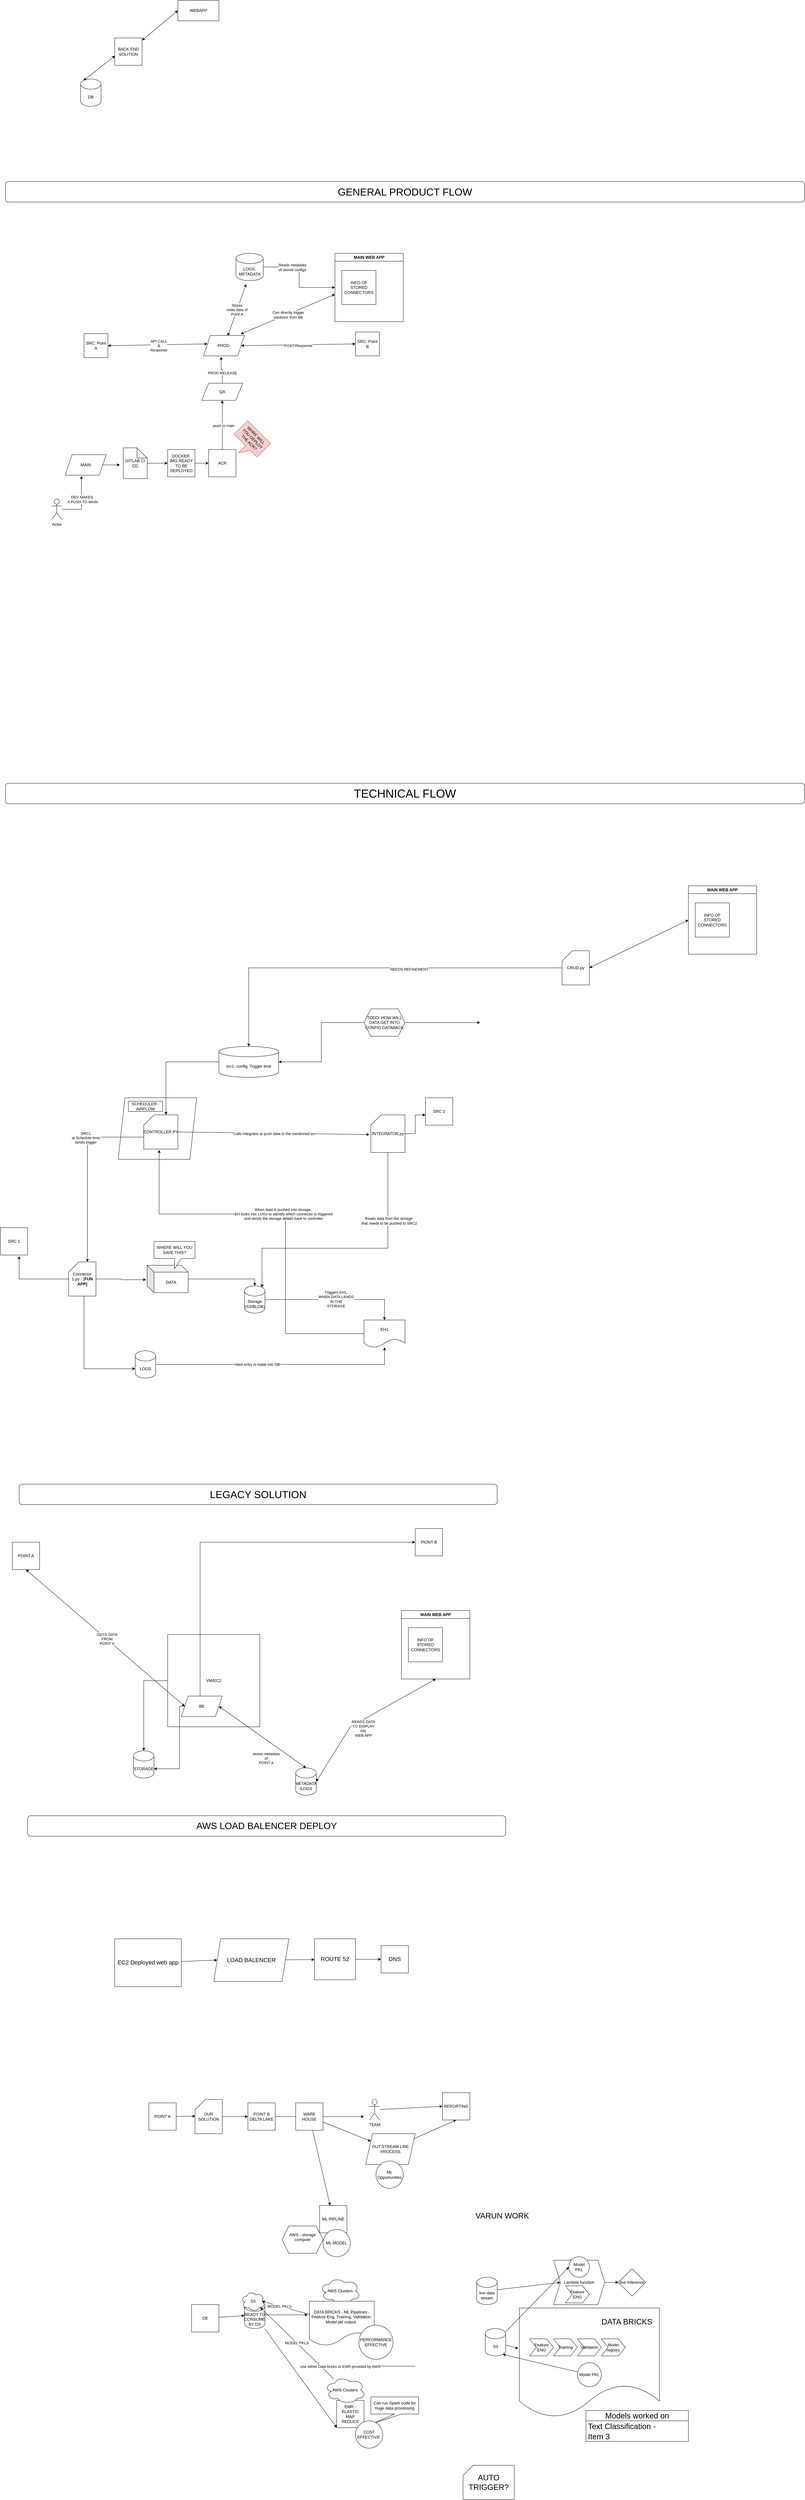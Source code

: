 <mxfile>
    <diagram name="Page-1" id="ds6C2hjMFnIlM0ZdbrZx">
        <mxGraphModel dx="1208" dy="2923" grid="1" gridSize="10" guides="1" tooltips="1" connect="1" arrows="1" fold="1" page="1" pageScale="1" pageWidth="850" pageHeight="1100" math="0" shadow="0">
            <root>
                <mxCell id="0"/>
                <mxCell id="1" parent="0"/>
                <mxCell id="B06TCgZq-vjUv8sHBCBG-45" value="" style="shape=parallelogram;perimeter=parallelogramPerimeter;whiteSpace=wrap;html=1;fixedSize=1;" parent="1" vertex="1">
                    <mxGeometry x="490" y="1310" width="230" height="180" as="geometry"/>
                </mxCell>
                <mxCell id="Xomc3J4IQZuxsNXruenR-1" value="SRC: Point A" style="whiteSpace=wrap;html=1;aspect=fixed;" parent="1" vertex="1">
                    <mxGeometry x="390" y="-925" width="70" height="70" as="geometry"/>
                </mxCell>
                <mxCell id="Xomc3J4IQZuxsNXruenR-4" value="PROD&amp;nbsp;" style="shape=parallelogram;perimeter=parallelogramPerimeter;whiteSpace=wrap;html=1;fixedSize=1;" parent="1" vertex="1">
                    <mxGeometry x="740" y="-920" width="120" height="60" as="geometry"/>
                </mxCell>
                <mxCell id="Xomc3J4IQZuxsNXruenR-9" value="" style="endArrow=classic;startArrow=classic;html=1;rounded=0;exitX=0.094;exitY=0.415;exitDx=0;exitDy=0;exitPerimeter=0;entryX=1;entryY=0.5;entryDx=0;entryDy=0;" parent="1" source="Xomc3J4IQZuxsNXruenR-4" target="Xomc3J4IQZuxsNXruenR-1" edge="1">
                    <mxGeometry width="50" height="50" relative="1" as="geometry">
                        <mxPoint x="825" y="-870" as="sourcePoint"/>
                        <mxPoint x="645" y="-1000" as="targetPoint"/>
                    </mxGeometry>
                </mxCell>
                <mxCell id="Xomc3J4IQZuxsNXruenR-10" value="API CALL&lt;br&gt;&amp;amp;&lt;br&gt;Response" style="edgeLabel;html=1;align=center;verticalAlign=middle;resizable=0;points=[];" parent="Xomc3J4IQZuxsNXruenR-9" vertex="1" connectable="0">
                    <mxGeometry x="-0.017" y="2" relative="1" as="geometry">
                        <mxPoint as="offset"/>
                    </mxGeometry>
                </mxCell>
                <mxCell id="Xomc3J4IQZuxsNXruenR-12" value="SRC: Point B" style="whiteSpace=wrap;html=1;aspect=fixed;" parent="1" vertex="1">
                    <mxGeometry x="1185" y="-930" width="70" height="70" as="geometry"/>
                </mxCell>
                <mxCell id="Xomc3J4IQZuxsNXruenR-13" value="" style="endArrow=classic;startArrow=classic;html=1;rounded=0;exitX=1;exitY=0.5;exitDx=0;exitDy=0;entryX=0;entryY=0.5;entryDx=0;entryDy=0;" parent="1" source="Xomc3J4IQZuxsNXruenR-4" target="Xomc3J4IQZuxsNXruenR-12" edge="1">
                    <mxGeometry width="50" height="50" relative="1" as="geometry">
                        <mxPoint x="865" y="-850" as="sourcePoint"/>
                        <mxPoint x="915" y="-900" as="targetPoint"/>
                    </mxGeometry>
                </mxCell>
                <mxCell id="Xomc3J4IQZuxsNXruenR-14" value="POST/Response" style="edgeLabel;html=1;align=center;verticalAlign=middle;resizable=0;points=[];" parent="Xomc3J4IQZuxsNXruenR-13" vertex="1" connectable="0">
                    <mxGeometry x="-0.002" y="-2" relative="1" as="geometry">
                        <mxPoint as="offset"/>
                    </mxGeometry>
                </mxCell>
                <mxCell id="Xomc3J4IQZuxsNXruenR-21" style="edgeStyle=orthogonalEdgeStyle;rounded=0;orthogonalLoop=1;jettySize=auto;html=1;entryX=0;entryY=0.5;entryDx=0;entryDy=0;" parent="1" source="Xomc3J4IQZuxsNXruenR-15" target="Xomc3J4IQZuxsNXruenR-18" edge="1">
                    <mxGeometry relative="1" as="geometry"/>
                </mxCell>
                <mxCell id="Xomc3J4IQZuxsNXruenR-22" value="Reads metadata&lt;br&gt;of stored configs" style="edgeLabel;html=1;align=center;verticalAlign=middle;resizable=0;points=[];" parent="Xomc3J4IQZuxsNXruenR-21" vertex="1" connectable="0">
                    <mxGeometry x="-0.373" y="-1" relative="1" as="geometry">
                        <mxPoint as="offset"/>
                    </mxGeometry>
                </mxCell>
                <mxCell id="Xomc3J4IQZuxsNXruenR-15" value="LOGS, METADATA" style="shape=cylinder3;whiteSpace=wrap;html=1;boundedLbl=1;backgroundOutline=1;size=15;" parent="1" vertex="1">
                    <mxGeometry x="835" y="-1160" width="80" height="80" as="geometry"/>
                </mxCell>
                <mxCell id="Xomc3J4IQZuxsNXruenR-16" value="" style="endArrow=classic;startArrow=classic;html=1;rounded=0;entryX=0.591;entryY=0.022;entryDx=0;entryDy=0;entryPerimeter=0;" parent="1" target="Xomc3J4IQZuxsNXruenR-4" edge="1">
                    <mxGeometry width="50" height="50" relative="1" as="geometry">
                        <mxPoint x="865" y="-1070" as="sourcePoint"/>
                        <mxPoint x="815" y="-930" as="targetPoint"/>
                    </mxGeometry>
                </mxCell>
                <mxCell id="Xomc3J4IQZuxsNXruenR-17" value="Stores &lt;br&gt;meta data of &lt;br&gt;Point A" style="edgeLabel;html=1;align=center;verticalAlign=middle;resizable=0;points=[];" parent="Xomc3J4IQZuxsNXruenR-16" vertex="1" connectable="0">
                    <mxGeometry x="-0.011" y="-1" relative="1" as="geometry">
                        <mxPoint as="offset"/>
                    </mxGeometry>
                </mxCell>
                <mxCell id="Xomc3J4IQZuxsNXruenR-18" value="MAIN WEB APP" style="swimlane;whiteSpace=wrap;html=1;" parent="1" vertex="1">
                    <mxGeometry x="1125" y="-1160" width="200" height="200" as="geometry"/>
                </mxCell>
                <mxCell id="Xomc3J4IQZuxsNXruenR-19" value="INFO OF STORED CONNECTORS" style="whiteSpace=wrap;html=1;aspect=fixed;" parent="Xomc3J4IQZuxsNXruenR-18" vertex="1">
                    <mxGeometry x="20" y="50" width="100" height="100" as="geometry"/>
                </mxCell>
                <mxCell id="Xomc3J4IQZuxsNXruenR-23" value="" style="endArrow=classic;startArrow=classic;html=1;rounded=0;exitX=0.908;exitY=-0.067;exitDx=0;exitDy=0;exitPerimeter=0;" parent="1" source="Xomc3J4IQZuxsNXruenR-4" edge="1">
                    <mxGeometry width="50" height="50" relative="1" as="geometry">
                        <mxPoint x="1025" y="-900" as="sourcePoint"/>
                        <mxPoint x="1125" y="-1040" as="targetPoint"/>
                    </mxGeometry>
                </mxCell>
                <mxCell id="Xomc3J4IQZuxsNXruenR-24" value="Can directly trigger &lt;br&gt;solutions from BE" style="edgeLabel;html=1;align=center;verticalAlign=middle;resizable=0;points=[];" parent="Xomc3J4IQZuxsNXruenR-23" vertex="1" connectable="0">
                    <mxGeometry x="0.004" y="-1" relative="1" as="geometry">
                        <mxPoint y="1" as="offset"/>
                    </mxGeometry>
                </mxCell>
                <mxCell id="Xomc3J4IQZuxsNXruenR-25" value="" style="endArrow=classic;html=1;rounded=0;exitX=0.5;exitY=0;exitDx=0;exitDy=0;entryX=0.5;entryY=1;entryDx=0;entryDy=0;" parent="1" source="Xomc3J4IQZuxsNXruenR-43" target="Xomc3J4IQZuxsNXruenR-28" edge="1">
                    <mxGeometry width="50" height="50" relative="1" as="geometry">
                        <mxPoint x="400" y="-641.15" as="sourcePoint"/>
                        <mxPoint x="402.2" y="-600.0" as="targetPoint"/>
                    </mxGeometry>
                </mxCell>
                <mxCell id="Xomc3J4IQZuxsNXruenR-26" value="push to main" style="edgeLabel;html=1;align=center;verticalAlign=middle;resizable=0;points=[];" parent="Xomc3J4IQZuxsNXruenR-25" vertex="1" connectable="0">
                    <mxGeometry x="-0.025" y="-4" relative="1" as="geometry">
                        <mxPoint as="offset"/>
                    </mxGeometry>
                </mxCell>
                <mxCell id="Xomc3J4IQZuxsNXruenR-35" style="edgeStyle=orthogonalEdgeStyle;rounded=0;orthogonalLoop=1;jettySize=auto;html=1;" parent="1" source="Xomc3J4IQZuxsNXruenR-27" edge="1">
                    <mxGeometry relative="1" as="geometry">
                        <mxPoint x="495" y="-541.15" as="targetPoint"/>
                    </mxGeometry>
                </mxCell>
                <mxCell id="Xomc3J4IQZuxsNXruenR-27" value="MAIN" style="shape=parallelogram;perimeter=parallelogramPerimeter;whiteSpace=wrap;html=1;fixedSize=1;" parent="1" vertex="1">
                    <mxGeometry x="335" y="-571.15" width="120" height="60" as="geometry"/>
                </mxCell>
                <mxCell id="Xomc3J4IQZuxsNXruenR-29" style="edgeStyle=orthogonalEdgeStyle;rounded=0;orthogonalLoop=1;jettySize=auto;html=1;entryX=0.431;entryY=1.049;entryDx=0;entryDy=0;entryPerimeter=0;" parent="1" source="Xomc3J4IQZuxsNXruenR-28" target="Xomc3J4IQZuxsNXruenR-4" edge="1">
                    <mxGeometry relative="1" as="geometry"/>
                </mxCell>
                <mxCell id="Xomc3J4IQZuxsNXruenR-30" value="PROD RELEASE" style="edgeLabel;html=1;align=center;verticalAlign=middle;resizable=0;points=[];" parent="Xomc3J4IQZuxsNXruenR-29" vertex="1" connectable="0">
                    <mxGeometry x="-0.25" relative="1" as="geometry">
                        <mxPoint as="offset"/>
                    </mxGeometry>
                </mxCell>
                <mxCell id="Xomc3J4IQZuxsNXruenR-28" value="QA" style="shape=parallelogram;perimeter=parallelogramPerimeter;whiteSpace=wrap;html=1;fixedSize=1;" parent="1" vertex="1">
                    <mxGeometry x="735" y="-780" width="120" height="50" as="geometry"/>
                </mxCell>
                <mxCell id="Xomc3J4IQZuxsNXruenR-32" style="edgeStyle=orthogonalEdgeStyle;rounded=0;orthogonalLoop=1;jettySize=auto;html=1;entryX=0.395;entryY=1.043;entryDx=0;entryDy=0;entryPerimeter=0;" parent="1" source="Xomc3J4IQZuxsNXruenR-31" target="Xomc3J4IQZuxsNXruenR-27" edge="1">
                    <mxGeometry relative="1" as="geometry"/>
                </mxCell>
                <mxCell id="Xomc3J4IQZuxsNXruenR-33" value="DEV MAKES&lt;br&gt;&amp;nbsp;A PUSH TO MAIN" style="edgeLabel;html=1;align=center;verticalAlign=middle;resizable=0;points=[];" parent="Xomc3J4IQZuxsNXruenR-32" vertex="1" connectable="0">
                    <mxGeometry x="0.116" y="-1" relative="1" as="geometry">
                        <mxPoint as="offset"/>
                    </mxGeometry>
                </mxCell>
                <mxCell id="Xomc3J4IQZuxsNXruenR-31" value="Actor" style="shape=umlActor;verticalLabelPosition=bottom;verticalAlign=top;html=1;outlineConnect=0;" parent="1" vertex="1">
                    <mxGeometry x="295" y="-441.15" width="30" height="60" as="geometry"/>
                </mxCell>
                <mxCell id="Xomc3J4IQZuxsNXruenR-40" style="edgeStyle=orthogonalEdgeStyle;rounded=0;orthogonalLoop=1;jettySize=auto;html=1;entryX=0;entryY=0.5;entryDx=0;entryDy=0;" parent="1" source="Xomc3J4IQZuxsNXruenR-36" target="Xomc3J4IQZuxsNXruenR-41" edge="1">
                    <mxGeometry relative="1" as="geometry">
                        <mxPoint x="645" y="-546.15" as="targetPoint"/>
                    </mxGeometry>
                </mxCell>
                <mxCell id="Xomc3J4IQZuxsNXruenR-36" value="GITLAB CI CD" style="shape=note;whiteSpace=wrap;html=1;backgroundOutline=1;darkOpacity=0.05;" parent="1" vertex="1">
                    <mxGeometry x="505" y="-591.15" width="70" height="90" as="geometry"/>
                </mxCell>
                <mxCell id="Xomc3J4IQZuxsNXruenR-38" style="edgeStyle=orthogonalEdgeStyle;rounded=0;orthogonalLoop=1;jettySize=auto;html=1;exitX=0.5;exitY=1;exitDx=0;exitDy=0;exitPerimeter=0;" parent="1" source="Xomc3J4IQZuxsNXruenR-36" target="Xomc3J4IQZuxsNXruenR-36" edge="1">
                    <mxGeometry relative="1" as="geometry"/>
                </mxCell>
                <mxCell id="Xomc3J4IQZuxsNXruenR-42" style="edgeStyle=orthogonalEdgeStyle;rounded=0;orthogonalLoop=1;jettySize=auto;html=1;" parent="1" source="Xomc3J4IQZuxsNXruenR-41" target="Xomc3J4IQZuxsNXruenR-43" edge="1">
                    <mxGeometry relative="1" as="geometry">
                        <mxPoint x="785" y="-546.15" as="targetPoint"/>
                    </mxGeometry>
                </mxCell>
                <mxCell id="Xomc3J4IQZuxsNXruenR-41" value="DOCKER&amp;nbsp; IMG READY TO BE DEPLOYED" style="whiteSpace=wrap;html=1;aspect=fixed;" parent="1" vertex="1">
                    <mxGeometry x="635" y="-586.15" width="80" height="80" as="geometry"/>
                </mxCell>
                <mxCell id="Xomc3J4IQZuxsNXruenR-43" value="ACR" style="whiteSpace=wrap;html=1;aspect=fixed;" parent="1" vertex="1">
                    <mxGeometry x="755" y="-586.15" width="80" height="80" as="geometry"/>
                </mxCell>
                <mxCell id="Xomc3J4IQZuxsNXruenR-46" style="edgeStyle=orthogonalEdgeStyle;rounded=0;orthogonalLoop=1;jettySize=auto;html=1;entryX=0.688;entryY=1.045;entryDx=0;entryDy=0;entryPerimeter=0;" parent="1" source="Xomc3J4IQZuxsNXruenR-44" target="Xomc3J4IQZuxsNXruenR-45" edge="1">
                    <mxGeometry relative="1" as="geometry"/>
                </mxCell>
                <mxCell id="Xomc3J4IQZuxsNXruenR-47" style="edgeStyle=orthogonalEdgeStyle;rounded=0;orthogonalLoop=1;jettySize=auto;html=1;entryX=-0.027;entryY=0.527;entryDx=0;entryDy=0;entryPerimeter=0;" parent="1" source="Xomc3J4IQZuxsNXruenR-44" target="Xomc3J4IQZuxsNXruenR-48" edge="1">
                    <mxGeometry relative="1" as="geometry">
                        <mxPoint x="565" y="1840" as="targetPoint"/>
                    </mxGeometry>
                </mxCell>
                <mxCell id="B06TCgZq-vjUv8sHBCBG-53" style="edgeStyle=orthogonalEdgeStyle;rounded=0;orthogonalLoop=1;jettySize=auto;html=1;entryX=0;entryY=0;entryDx=0;entryDy=52.5;entryPerimeter=0;" parent="1" source="Xomc3J4IQZuxsNXruenR-44" target="B06TCgZq-vjUv8sHBCBG-52" edge="1">
                    <mxGeometry relative="1" as="geometry">
                        <Array as="points">
                            <mxPoint x="390" y="2103"/>
                        </Array>
                    </mxGeometry>
                </mxCell>
                <mxCell id="Xomc3J4IQZuxsNXruenR-44" value="Connector 1.py - [&lt;b&gt;FUN APP]&lt;/b&gt;" style="shape=card;whiteSpace=wrap;html=1;" parent="1" vertex="1">
                    <mxGeometry x="345" y="1790" width="80" height="100" as="geometry"/>
                </mxCell>
                <mxCell id="Xomc3J4IQZuxsNXruenR-45" value="SRC 1" style="whiteSpace=wrap;html=1;aspect=fixed;" parent="1" vertex="1">
                    <mxGeometry x="145" y="1690" width="80" height="80" as="geometry"/>
                </mxCell>
                <mxCell id="B06TCgZq-vjUv8sHBCBG-30" style="edgeStyle=orthogonalEdgeStyle;rounded=0;orthogonalLoop=1;jettySize=auto;html=1;entryX=0.5;entryY=0;entryDx=0;entryDy=0;entryPerimeter=0;" parent="1" source="Xomc3J4IQZuxsNXruenR-48" target="B06TCgZq-vjUv8sHBCBG-28" edge="1">
                    <mxGeometry relative="1" as="geometry"/>
                </mxCell>
                <mxCell id="Xomc3J4IQZuxsNXruenR-48" value="DATA" style="shape=cube;whiteSpace=wrap;html=1;boundedLbl=1;backgroundOutline=1;darkOpacity=0.05;darkOpacity2=0.1;" parent="1" vertex="1">
                    <mxGeometry x="575" y="1800" width="120" height="80" as="geometry"/>
                </mxCell>
                <mxCell id="Xomc3J4IQZuxsNXruenR-49" value="WHERE WILL YOU SAVE THIS?" style="shape=callout;whiteSpace=wrap;html=1;perimeter=calloutPerimeter;" parent="1" vertex="1">
                    <mxGeometry x="595" y="1730" width="120" height="80" as="geometry"/>
                </mxCell>
                <mxCell id="Xomc3J4IQZuxsNXruenR-51" value="SRC 2" style="whiteSpace=wrap;html=1;aspect=fixed;" parent="1" vertex="1">
                    <mxGeometry x="1390" y="1310" width="80" height="80" as="geometry"/>
                </mxCell>
                <mxCell id="Xomc3J4IQZuxsNXruenR-53" style="edgeStyle=orthogonalEdgeStyle;rounded=0;orthogonalLoop=1;jettySize=auto;html=1;" parent="1" source="Xomc3J4IQZuxsNXruenR-52" edge="1">
                    <mxGeometry relative="1" as="geometry">
                        <mxPoint x="1390" y="1360" as="targetPoint"/>
                    </mxGeometry>
                </mxCell>
                <mxCell id="B06TCgZq-vjUv8sHBCBG-58" style="edgeStyle=orthogonalEdgeStyle;rounded=0;orthogonalLoop=1;jettySize=auto;html=1;entryX=0.855;entryY=0;entryDx=0;entryDy=4.35;entryPerimeter=0;" parent="1" source="Xomc3J4IQZuxsNXruenR-52" target="B06TCgZq-vjUv8sHBCBG-28" edge="1">
                    <mxGeometry relative="1" as="geometry">
                        <Array as="points">
                            <mxPoint x="1280" y="1750"/>
                            <mxPoint x="911" y="1750"/>
                        </Array>
                    </mxGeometry>
                </mxCell>
                <mxCell id="B06TCgZq-vjUv8sHBCBG-59" value="Reads data from the storage&lt;br&gt;&amp;nbsp;that needs to be pushed to SRC2" style="edgeLabel;html=1;align=center;verticalAlign=middle;resizable=0;points=[];" parent="B06TCgZq-vjUv8sHBCBG-58" connectable="0" vertex="1">
                    <mxGeometry x="-0.477" y="2" relative="1" as="geometry">
                        <mxPoint as="offset"/>
                    </mxGeometry>
                </mxCell>
                <mxCell id="Xomc3J4IQZuxsNXruenR-52" value="INTEGRATOR.py" style="shape=card;whiteSpace=wrap;html=1;" parent="1" vertex="1">
                    <mxGeometry x="1230" y="1360" width="100" height="110" as="geometry"/>
                </mxCell>
                <mxCell id="B06TCgZq-vjUv8sHBCBG-1" value="LEGACY SOLUTION" style="rounded=1;whiteSpace=wrap;html=1;fontSize=30;" parent="1" vertex="1">
                    <mxGeometry x="200" y="2440" width="1400" height="60" as="geometry"/>
                </mxCell>
                <mxCell id="B06TCgZq-vjUv8sHBCBG-78" style="edgeStyle=orthogonalEdgeStyle;rounded=0;orthogonalLoop=1;jettySize=auto;html=1;" parent="1" source="B06TCgZq-vjUv8sHBCBG-2" target="B06TCgZq-vjUv8sHBCBG-3" edge="1">
                    <mxGeometry relative="1" as="geometry"/>
                </mxCell>
                <mxCell id="B06TCgZq-vjUv8sHBCBG-2" value="VM/EC2" style="whiteSpace=wrap;html=1;aspect=fixed;" parent="1" vertex="1">
                    <mxGeometry x="635" y="2880" width="270" height="270" as="geometry"/>
                </mxCell>
                <mxCell id="B06TCgZq-vjUv8sHBCBG-3" value="STORAGE" style="shape=cylinder3;whiteSpace=wrap;html=1;boundedLbl=1;backgroundOutline=1;size=15;" parent="1" vertex="1">
                    <mxGeometry x="535" y="3220" width="60" height="80" as="geometry"/>
                </mxCell>
                <mxCell id="B06TCgZq-vjUv8sHBCBG-74" style="edgeStyle=orthogonalEdgeStyle;rounded=0;orthogonalLoop=1;jettySize=auto;html=1;entryX=0;entryY=0.5;entryDx=0;entryDy=0;" parent="1" source="B06TCgZq-vjUv8sHBCBG-5" target="B06TCgZq-vjUv8sHBCBG-27" edge="1">
                    <mxGeometry relative="1" as="geometry">
                        <Array as="points">
                            <mxPoint x="730" y="2610"/>
                        </Array>
                    </mxGeometry>
                </mxCell>
                <mxCell id="B06TCgZq-vjUv8sHBCBG-79" style="edgeStyle=orthogonalEdgeStyle;rounded=0;orthogonalLoop=1;jettySize=auto;html=1;entryX=1;entryY=0;entryDx=0;entryDy=52.5;entryPerimeter=0;" parent="1" source="B06TCgZq-vjUv8sHBCBG-5" target="B06TCgZq-vjUv8sHBCBG-3" edge="1">
                    <mxGeometry relative="1" as="geometry">
                        <Array as="points">
                            <mxPoint x="670" y="3090"/>
                            <mxPoint x="670" y="3273"/>
                        </Array>
                    </mxGeometry>
                </mxCell>
                <mxCell id="B06TCgZq-vjUv8sHBCBG-5" value="BE" style="shape=parallelogram;perimeter=parallelogramPerimeter;whiteSpace=wrap;html=1;fixedSize=1;" parent="1" vertex="1">
                    <mxGeometry x="675" y="3060" width="120" height="60" as="geometry"/>
                </mxCell>
                <mxCell id="B06TCgZq-vjUv8sHBCBG-6" value="METADATA&lt;br&gt;/LOGS" style="shape=cylinder3;whiteSpace=wrap;html=1;boundedLbl=1;backgroundOutline=1;size=15;" parent="1" vertex="1">
                    <mxGeometry x="1010" y="3270" width="60" height="80" as="geometry"/>
                </mxCell>
                <mxCell id="B06TCgZq-vjUv8sHBCBG-8" value="MAIN WEB APP" style="swimlane;whiteSpace=wrap;html=1;" parent="1" vertex="1">
                    <mxGeometry x="1320" y="2810" width="200" height="200" as="geometry"/>
                </mxCell>
                <mxCell id="B06TCgZq-vjUv8sHBCBG-9" value="INFO OF STORED CONNECTORS" style="whiteSpace=wrap;html=1;aspect=fixed;" parent="B06TCgZq-vjUv8sHBCBG-8" vertex="1">
                    <mxGeometry x="20" y="50" width="100" height="100" as="geometry"/>
                </mxCell>
                <mxCell id="B06TCgZq-vjUv8sHBCBG-11" value="POINT A" style="whiteSpace=wrap;html=1;aspect=fixed;" parent="1" vertex="1">
                    <mxGeometry x="180" y="2610" width="80" height="80" as="geometry"/>
                </mxCell>
                <mxCell id="B06TCgZq-vjUv8sHBCBG-14" value="" style="endArrow=classic;startArrow=classic;html=1;rounded=0;entryX=0.5;entryY=1;entryDx=0;entryDy=0;exitX=0;exitY=0.5;exitDx=0;exitDy=0;" parent="1" source="B06TCgZq-vjUv8sHBCBG-5" target="B06TCgZq-vjUv8sHBCBG-11" edge="1">
                    <mxGeometry width="50" height="50" relative="1" as="geometry">
                        <mxPoint x="600" y="2740" as="sourcePoint"/>
                        <mxPoint x="650" y="2690" as="targetPoint"/>
                        <Array as="points"/>
                    </mxGeometry>
                </mxCell>
                <mxCell id="B06TCgZq-vjUv8sHBCBG-15" value="GETS DATA &lt;br&gt;FROM &lt;br&gt;POINT A" style="edgeLabel;html=1;align=center;verticalAlign=middle;resizable=0;points=[];" parent="B06TCgZq-vjUv8sHBCBG-14" connectable="0" vertex="1">
                    <mxGeometry x="-0.015" y="-1" relative="1" as="geometry">
                        <mxPoint as="offset"/>
                    </mxGeometry>
                </mxCell>
                <mxCell id="B06TCgZq-vjUv8sHBCBG-20" value="" style="endArrow=classic;startArrow=classic;html=1;rounded=0;exitX=1;exitY=0.5;exitDx=0;exitDy=0;entryX=0.5;entryY=0;entryDx=0;entryDy=0;entryPerimeter=0;" parent="1" source="B06TCgZq-vjUv8sHBCBG-5" target="B06TCgZq-vjUv8sHBCBG-6" edge="1">
                    <mxGeometry width="50" height="50" relative="1" as="geometry">
                        <mxPoint x="440" y="2910" as="sourcePoint"/>
                        <mxPoint x="490" y="2860" as="targetPoint"/>
                        <Array as="points"/>
                    </mxGeometry>
                </mxCell>
                <mxCell id="B06TCgZq-vjUv8sHBCBG-21" value="stores metadata &lt;br&gt;of &lt;br&gt;POINT A" style="edgeLabel;html=1;align=center;verticalAlign=middle;resizable=0;points=[];" parent="B06TCgZq-vjUv8sHBCBG-20" connectable="0" vertex="1">
                    <mxGeometry x="0.091" y="4" relative="1" as="geometry">
                        <mxPoint x="-4" y="57" as="offset"/>
                    </mxGeometry>
                </mxCell>
                <mxCell id="B06TCgZq-vjUv8sHBCBG-24" value="" style="endArrow=classic;startArrow=classic;html=1;rounded=0;entryX=0.5;entryY=1;entryDx=0;entryDy=0;exitX=1;exitY=0.5;exitDx=0;exitDy=0;exitPerimeter=0;" parent="1" source="B06TCgZq-vjUv8sHBCBG-6" target="B06TCgZq-vjUv8sHBCBG-8" edge="1">
                    <mxGeometry width="50" height="50" relative="1" as="geometry">
                        <mxPoint x="500" y="2990" as="sourcePoint"/>
                        <mxPoint x="550" y="2940" as="targetPoint"/>
                        <Array as="points">
                            <mxPoint x="1170" y="3150"/>
                        </Array>
                    </mxGeometry>
                </mxCell>
                <mxCell id="B06TCgZq-vjUv8sHBCBG-25" value="READS DATA &lt;br&gt;TO DISPLAY &lt;br&gt;ON&amp;nbsp; &lt;br&gt;WEB APP" style="edgeLabel;html=1;align=center;verticalAlign=middle;resizable=0;points=[];" parent="B06TCgZq-vjUv8sHBCBG-24" connectable="0" vertex="1">
                    <mxGeometry x="-0.235" y="-3" relative="1" as="geometry">
                        <mxPoint x="39" y="-3" as="offset"/>
                    </mxGeometry>
                </mxCell>
                <mxCell id="B06TCgZq-vjUv8sHBCBG-27" value="PIONT B" style="whiteSpace=wrap;html=1;aspect=fixed;" parent="1" vertex="1">
                    <mxGeometry x="1360" y="2570" width="80" height="80" as="geometry"/>
                </mxCell>
                <mxCell id="B06TCgZq-vjUv8sHBCBG-32" style="edgeStyle=orthogonalEdgeStyle;rounded=0;orthogonalLoop=1;jettySize=auto;html=1;entryX=0.5;entryY=0;entryDx=0;entryDy=0;" parent="1" source="B06TCgZq-vjUv8sHBCBG-28" target="B06TCgZq-vjUv8sHBCBG-31" edge="1">
                    <mxGeometry relative="1" as="geometry"/>
                </mxCell>
                <mxCell id="B06TCgZq-vjUv8sHBCBG-33" value="Triggers EH1, &lt;br&gt;WHEN DATA LANDS &lt;br&gt;IN THE &lt;br&gt;STORAGE" style="edgeLabel;html=1;align=center;verticalAlign=middle;resizable=0;points=[];" parent="B06TCgZq-vjUv8sHBCBG-32" connectable="0" vertex="1">
                    <mxGeometry x="0.011" y="1" relative="1" as="geometry">
                        <mxPoint as="offset"/>
                    </mxGeometry>
                </mxCell>
                <mxCell id="B06TCgZq-vjUv8sHBCBG-28" value="Storage&lt;br&gt;(S3/BLOB)" style="shape=cylinder3;whiteSpace=wrap;html=1;boundedLbl=1;backgroundOutline=1;size=15;" parent="1" vertex="1">
                    <mxGeometry x="860" y="1860" width="60" height="80" as="geometry"/>
                </mxCell>
                <mxCell id="B06TCgZq-vjUv8sHBCBG-50" style="edgeStyle=orthogonalEdgeStyle;rounded=0;orthogonalLoop=1;jettySize=auto;html=1;entryX=0.45;entryY=1.026;entryDx=0;entryDy=0;entryPerimeter=0;" parent="1" source="B06TCgZq-vjUv8sHBCBG-31" target="B06TCgZq-vjUv8sHBCBG-38" edge="1">
                    <mxGeometry relative="1" as="geometry">
                        <Array as="points">
                            <mxPoint x="980" y="1650"/>
                            <mxPoint x="610" y="1650"/>
                        </Array>
                    </mxGeometry>
                </mxCell>
                <mxCell id="B06TCgZq-vjUv8sHBCBG-51" value="When data is pushed into storage,&amp;nbsp;&lt;br&gt;EH looks into LOGs to identify which connector is triggered&lt;br&gt;and sends the storage details back to controller" style="edgeLabel;html=1;align=center;verticalAlign=middle;resizable=0;points=[];" parent="B06TCgZq-vjUv8sHBCBG-50" connectable="0" vertex="1">
                    <mxGeometry x="0.031" relative="1" as="geometry">
                        <mxPoint as="offset"/>
                    </mxGeometry>
                </mxCell>
                <mxCell id="B06TCgZq-vjUv8sHBCBG-31" value="EH1" style="shape=document;whiteSpace=wrap;html=1;boundedLbl=1;" parent="1" vertex="1">
                    <mxGeometry x="1210" y="1960" width="120" height="80" as="geometry"/>
                </mxCell>
                <mxCell id="B06TCgZq-vjUv8sHBCBG-38" value="CONTROLLER.PY" style="shape=card;whiteSpace=wrap;html=1;" parent="1" vertex="1">
                    <mxGeometry x="565" y="1360" width="100" height="100" as="geometry"/>
                </mxCell>
                <mxCell id="B06TCgZq-vjUv8sHBCBG-47" style="edgeStyle=orthogonalEdgeStyle;rounded=0;orthogonalLoop=1;jettySize=auto;html=1;entryX=0;entryY=0;entryDx=65;entryDy=0;entryPerimeter=0;" parent="1" source="B06TCgZq-vjUv8sHBCBG-39" target="B06TCgZq-vjUv8sHBCBG-38" edge="1">
                    <mxGeometry relative="1" as="geometry"/>
                </mxCell>
                <mxCell id="B06TCgZq-vjUv8sHBCBG-39" value="src1- config, Trigger time" style="shape=cylinder3;whiteSpace=wrap;html=1;boundedLbl=1;backgroundOutline=1;size=15;" parent="1" vertex="1">
                    <mxGeometry x="785" y="1160" width="175" height="90" as="geometry"/>
                </mxCell>
                <mxCell id="B06TCgZq-vjUv8sHBCBG-46" value="SCHEDULER - AIRFLOW" style="whiteSpace=wrap;html=1;" parent="1" vertex="1">
                    <mxGeometry x="520" y="1320" width="100" height="30" as="geometry"/>
                </mxCell>
                <mxCell id="B06TCgZq-vjUv8sHBCBG-48" value="" style="endArrow=classic;html=1;rounded=0;exitX=0;exitY=0;exitDx=0;exitDy=65;exitPerimeter=0;entryX=0;entryY=0;entryDx=55;entryDy=0;entryPerimeter=0;" parent="1" source="B06TCgZq-vjUv8sHBCBG-38" target="Xomc3J4IQZuxsNXruenR-44" edge="1">
                    <mxGeometry width="50" height="50" relative="1" as="geometry">
                        <mxPoint x="1040" y="1690" as="sourcePoint"/>
                        <mxPoint x="1090" y="1640" as="targetPoint"/>
                        <Array as="points">
                            <mxPoint x="400" y="1425"/>
                        </Array>
                    </mxGeometry>
                </mxCell>
                <mxCell id="B06TCgZq-vjUv8sHBCBG-49" value="SRC1, &lt;br&gt;at Schedule time, &lt;br&gt;sends trigger&amp;nbsp;" style="edgeLabel;html=1;align=center;verticalAlign=middle;resizable=0;points=[];" parent="B06TCgZq-vjUv8sHBCBG-48" connectable="0" vertex="1">
                    <mxGeometry x="-0.151" y="-3" relative="1" as="geometry">
                        <mxPoint x="-1" y="-58" as="offset"/>
                    </mxGeometry>
                </mxCell>
                <mxCell id="B06TCgZq-vjUv8sHBCBG-54" style="edgeStyle=orthogonalEdgeStyle;rounded=0;orthogonalLoop=1;jettySize=auto;html=1;" parent="1" source="B06TCgZq-vjUv8sHBCBG-52" target="B06TCgZq-vjUv8sHBCBG-31" edge="1">
                    <mxGeometry relative="1" as="geometry"/>
                </mxCell>
                <mxCell id="B06TCgZq-vjUv8sHBCBG-55" value="New entry is made into DB" style="edgeLabel;html=1;align=center;verticalAlign=middle;resizable=0;points=[];" parent="B06TCgZq-vjUv8sHBCBG-54" connectable="0" vertex="1">
                    <mxGeometry x="-0.174" relative="1" as="geometry">
                        <mxPoint as="offset"/>
                    </mxGeometry>
                </mxCell>
                <mxCell id="B06TCgZq-vjUv8sHBCBG-52" value="LOGS" style="shape=cylinder3;whiteSpace=wrap;html=1;boundedLbl=1;backgroundOutline=1;size=15;" parent="1" vertex="1">
                    <mxGeometry x="540" y="2050" width="60" height="80" as="geometry"/>
                </mxCell>
                <mxCell id="B06TCgZq-vjUv8sHBCBG-56" value="" style="endArrow=classic;html=1;rounded=0;exitX=1;exitY=0.5;exitDx=0;exitDy=0;exitPerimeter=0;entryX=-0.043;entryY=0.522;entryDx=0;entryDy=0;entryPerimeter=0;" parent="1" source="B06TCgZq-vjUv8sHBCBG-38" target="Xomc3J4IQZuxsNXruenR-52" edge="1">
                    <mxGeometry width="50" height="50" relative="1" as="geometry">
                        <mxPoint x="910" y="1660" as="sourcePoint"/>
                        <mxPoint x="960" y="1610" as="targetPoint"/>
                    </mxGeometry>
                </mxCell>
                <mxCell id="B06TCgZq-vjUv8sHBCBG-57" value="Calls Integrator to push data to the mentioned src" style="edgeLabel;html=1;align=center;verticalAlign=middle;resizable=0;points=[];" parent="B06TCgZq-vjUv8sHBCBG-56" connectable="0" vertex="1">
                    <mxGeometry x="0.004" y="-1" relative="1" as="geometry">
                        <mxPoint as="offset"/>
                    </mxGeometry>
                </mxCell>
                <mxCell id="B06TCgZq-vjUv8sHBCBG-61" style="edgeStyle=orthogonalEdgeStyle;rounded=0;orthogonalLoop=1;jettySize=auto;html=1;entryX=1;entryY=0.5;entryDx=0;entryDy=0;entryPerimeter=0;" parent="1" source="B06TCgZq-vjUv8sHBCBG-60" target="B06TCgZq-vjUv8sHBCBG-39" edge="1">
                    <mxGeometry relative="1" as="geometry"/>
                </mxCell>
                <mxCell id="B06TCgZq-vjUv8sHBCBG-62" style="edgeStyle=orthogonalEdgeStyle;rounded=0;orthogonalLoop=1;jettySize=auto;html=1;" parent="1" source="B06TCgZq-vjUv8sHBCBG-60" edge="1">
                    <mxGeometry relative="1" as="geometry">
                        <mxPoint x="1550" y="1090" as="targetPoint"/>
                    </mxGeometry>
                </mxCell>
                <mxCell id="B06TCgZq-vjUv8sHBCBG-60" value="TODO: HOW WILL DATA GET INTO CONFIG DATABACK" style="shape=hexagon;perimeter=hexagonPerimeter2;whiteSpace=wrap;html=1;fixedSize=1;" parent="1" vertex="1">
                    <mxGeometry x="1210" y="1050" width="120" height="80" as="geometry"/>
                </mxCell>
                <mxCell id="B06TCgZq-vjUv8sHBCBG-63" value="MAIN WEB APP" style="swimlane;whiteSpace=wrap;html=1;" parent="1" vertex="1">
                    <mxGeometry x="2160" y="690" width="200" height="200" as="geometry"/>
                </mxCell>
                <mxCell id="B06TCgZq-vjUv8sHBCBG-64" value="INFO OF STORED CONNECTORS" style="whiteSpace=wrap;html=1;aspect=fixed;" parent="B06TCgZq-vjUv8sHBCBG-63" vertex="1">
                    <mxGeometry x="20" y="50" width="100" height="100" as="geometry"/>
                </mxCell>
                <mxCell id="B06TCgZq-vjUv8sHBCBG-68" style="edgeStyle=orthogonalEdgeStyle;rounded=0;orthogonalLoop=1;jettySize=auto;html=1;entryX=0.5;entryY=0;entryDx=0;entryDy=0;entryPerimeter=0;strokeColor=default;" parent="1" source="B06TCgZq-vjUv8sHBCBG-66" target="B06TCgZq-vjUv8sHBCBG-39" edge="1">
                    <mxGeometry relative="1" as="geometry"/>
                </mxCell>
                <mxCell id="B06TCgZq-vjUv8sHBCBG-69" value="NEEDS REFINEMENT" style="edgeLabel;html=1;align=center;verticalAlign=middle;resizable=0;points=[];" parent="B06TCgZq-vjUv8sHBCBG-68" connectable="0" vertex="1">
                    <mxGeometry x="-0.221" y="5" relative="1" as="geometry">
                        <mxPoint x="-1" y="-1" as="offset"/>
                    </mxGeometry>
                </mxCell>
                <mxCell id="B06TCgZq-vjUv8sHBCBG-66" value="CRUD.py" style="shape=card;whiteSpace=wrap;html=1;" parent="1" vertex="1">
                    <mxGeometry x="1790" y="880" width="80" height="100" as="geometry"/>
                </mxCell>
                <mxCell id="B06TCgZq-vjUv8sHBCBG-67" value="" style="endArrow=classic;startArrow=classic;html=1;rounded=0;exitX=1;exitY=0.5;exitDx=0;exitDy=0;exitPerimeter=0;entryX=0;entryY=0.5;entryDx=0;entryDy=0;" parent="1" source="B06TCgZq-vjUv8sHBCBG-66" target="B06TCgZq-vjUv8sHBCBG-63" edge="1">
                    <mxGeometry width="50" height="50" relative="1" as="geometry">
                        <mxPoint x="1490" y="1220" as="sourcePoint"/>
                        <mxPoint x="2150" y="820" as="targetPoint"/>
                    </mxGeometry>
                </mxCell>
                <mxCell id="B06TCgZq-vjUv8sHBCBG-70" value="WHRE WILL YOU DEPLOY THE ACR?" style="shape=callout;whiteSpace=wrap;html=1;perimeter=calloutPerimeter;fillColor=#f8cecc;strokeColor=#b85450;rotation=45;" parent="1" vertex="1">
                    <mxGeometry x="825" y="-650" width="95" height="86.15" as="geometry"/>
                </mxCell>
                <mxCell id="B06TCgZq-vjUv8sHBCBG-71" value="GENERAL PRODUCT FLOW" style="rounded=1;whiteSpace=wrap;html=1;fontSize=30;" parent="1" vertex="1">
                    <mxGeometry x="160" y="-1370" width="2340" height="60" as="geometry"/>
                </mxCell>
                <mxCell id="B06TCgZq-vjUv8sHBCBG-73" value="TECHNICAL FLOW" style="rounded=1;whiteSpace=wrap;html=1;fontSize=34;" parent="1" vertex="1">
                    <mxGeometry x="160" y="390" width="2340" height="60" as="geometry"/>
                </mxCell>
                <mxCell id="2" value="WEBAPP" style="rounded=0;whiteSpace=wrap;html=1;" parent="1" vertex="1">
                    <mxGeometry x="665" y="-1900" width="120" height="60" as="geometry"/>
                </mxCell>
                <mxCell id="3" value="BACK END SOLITION" style="whiteSpace=wrap;html=1;aspect=fixed;" parent="1" vertex="1">
                    <mxGeometry x="480" y="-1790" width="80" height="80" as="geometry"/>
                </mxCell>
                <mxCell id="4" value="DB" style="shape=cylinder3;whiteSpace=wrap;html=1;boundedLbl=1;backgroundOutline=1;size=15;" parent="1" vertex="1">
                    <mxGeometry x="380" y="-1670" width="60" height="80" as="geometry"/>
                </mxCell>
                <mxCell id="6" value="" style="endArrow=classic;startArrow=classic;html=1;exitX=0.145;exitY=0;exitDx=0;exitDy=4.35;exitPerimeter=0;entryX=0.01;entryY=0.653;entryDx=0;entryDy=0;entryPerimeter=0;" parent="1" source="4" target="3" edge="1">
                    <mxGeometry width="50" height="50" relative="1" as="geometry">
                        <mxPoint x="990" y="-1810" as="sourcePoint"/>
                        <mxPoint x="1040" y="-1860" as="targetPoint"/>
                    </mxGeometry>
                </mxCell>
                <mxCell id="7" value="" style="endArrow=classic;startArrow=classic;html=1;entryX=0;entryY=0.5;entryDx=0;entryDy=0;" parent="1" source="3" target="2" edge="1">
                    <mxGeometry width="50" height="50" relative="1" as="geometry">
                        <mxPoint x="560.0" y="-1790" as="sourcePoint"/>
                        <mxPoint x="652.1" y="-1862.11" as="targetPoint"/>
                    </mxGeometry>
                </mxCell>
                <mxCell id="8" value="AWS LOAD BALENCER DEPLOY" style="rounded=1;whiteSpace=wrap;html=1;fontSize=27;" parent="1" vertex="1">
                    <mxGeometry x="225" y="3410" width="1400" height="60" as="geometry"/>
                </mxCell>
                <mxCell id="11" style="edgeStyle=none;html=1;fontSize=17;" parent="1" source="9" edge="1">
                    <mxGeometry relative="1" as="geometry">
                        <mxPoint x="780" y="3832.286" as="targetPoint"/>
                    </mxGeometry>
                </mxCell>
                <mxCell id="9" value="EC2 Deployed web app" style="rounded=0;whiteSpace=wrap;html=1;fontSize=17;" parent="1" vertex="1">
                    <mxGeometry x="480" y="3770" width="195" height="140" as="geometry"/>
                </mxCell>
                <mxCell id="17" style="edgeStyle=none;html=1;fontSize=17;" parent="1" source="13" target="16" edge="1">
                    <mxGeometry relative="1" as="geometry"/>
                </mxCell>
                <mxCell id="13" value="LOAD BALENCER" style="shape=parallelogram;perimeter=parallelogramPerimeter;whiteSpace=wrap;html=1;fixedSize=1;fontSize=17;" parent="1" vertex="1">
                    <mxGeometry x="770" y="3770" width="220" height="125" as="geometry"/>
                </mxCell>
                <mxCell id="18" style="edgeStyle=none;html=1;fontSize=17;" parent="1" source="16" target="19" edge="1">
                    <mxGeometry relative="1" as="geometry">
                        <mxPoint x="1300" y="3830" as="targetPoint"/>
                    </mxGeometry>
                </mxCell>
                <mxCell id="16" value="ROUTE 52" style="whiteSpace=wrap;html=1;aspect=fixed;fontSize=17;" parent="1" vertex="1">
                    <mxGeometry x="1065" y="3770" width="120" height="120" as="geometry"/>
                </mxCell>
                <mxCell id="19" value="DNS" style="whiteSpace=wrap;html=1;aspect=fixed;fontSize=17;" parent="1" vertex="1">
                    <mxGeometry x="1260" y="3790" width="80" height="80" as="geometry"/>
                </mxCell>
                <mxCell id="25" style="edgeStyle=none;html=1;entryX=0.013;entryY=0.487;entryDx=0;entryDy=0;entryPerimeter=0;" edge="1" parent="1" source="20" target="24">
                    <mxGeometry relative="1" as="geometry"/>
                </mxCell>
                <mxCell id="20" value="POINT A" style="whiteSpace=wrap;html=1;aspect=fixed;" vertex="1" parent="1">
                    <mxGeometry x="580" y="4250" width="80" height="80" as="geometry"/>
                </mxCell>
                <mxCell id="22" style="edgeStyle=none;html=1;" edge="1" parent="1" source="21">
                    <mxGeometry relative="1" as="geometry">
                        <mxPoint x="1050" y="4290" as="targetPoint"/>
                    </mxGeometry>
                </mxCell>
                <mxCell id="21" value="POINT B DELTA LAKE" style="whiteSpace=wrap;html=1;aspect=fixed;" vertex="1" parent="1">
                    <mxGeometry x="870" y="4250" width="80" height="80" as="geometry"/>
                </mxCell>
                <mxCell id="27" style="edgeStyle=none;html=1;" edge="1" parent="1" source="23">
                    <mxGeometry relative="1" as="geometry">
                        <mxPoint x="1210" y="4290" as="targetPoint"/>
                    </mxGeometry>
                </mxCell>
                <mxCell id="39" style="edgeStyle=none;html=1;" edge="1" parent="1" source="23" target="32">
                    <mxGeometry relative="1" as="geometry"/>
                </mxCell>
                <mxCell id="40" style="edgeStyle=none;html=1;" edge="1" parent="1" source="23" target="41">
                    <mxGeometry relative="1" as="geometry">
                        <mxPoint x="1120" y="4590" as="targetPoint"/>
                    </mxGeometry>
                </mxCell>
                <mxCell id="23" value="WARE HOUSE" style="whiteSpace=wrap;html=1;aspect=fixed;" vertex="1" parent="1">
                    <mxGeometry x="1010" y="4250" width="80" height="80" as="geometry"/>
                </mxCell>
                <mxCell id="26" style="edgeStyle=none;html=1;" edge="1" parent="1" source="24" target="21">
                    <mxGeometry relative="1" as="geometry"/>
                </mxCell>
                <mxCell id="24" value="OUR SOLUTION" style="shape=card;whiteSpace=wrap;html=1;" vertex="1" parent="1">
                    <mxGeometry x="715" y="4240" width="80" height="100" as="geometry"/>
                </mxCell>
                <mxCell id="30" style="edgeStyle=none;html=1;" edge="1" parent="1" source="29">
                    <mxGeometry relative="1" as="geometry">
                        <mxPoint x="1440" y="4260" as="targetPoint"/>
                    </mxGeometry>
                </mxCell>
                <mxCell id="29" value="TEAM" style="shape=umlActor;verticalLabelPosition=bottom;verticalAlign=top;html=1;outlineConnect=0;" vertex="1" parent="1">
                    <mxGeometry x="1226" y="4240" width="30" height="60" as="geometry"/>
                </mxCell>
                <mxCell id="31" value="REPORTING" style="whiteSpace=wrap;html=1;aspect=fixed;" vertex="1" parent="1">
                    <mxGeometry x="1440" y="4220" width="80" height="80" as="geometry"/>
                </mxCell>
                <mxCell id="33" style="edgeStyle=none;html=1;entryX=0.5;entryY=1;entryDx=0;entryDy=0;" edge="1" parent="1" source="32" target="31">
                    <mxGeometry relative="1" as="geometry"/>
                </mxCell>
                <mxCell id="32" value="OUT STREAM LINE PROCESS" style="shape=parallelogram;perimeter=parallelogramPerimeter;whiteSpace=wrap;html=1;fixedSize=1;" vertex="1" parent="1">
                    <mxGeometry x="1215" y="4340" width="145" height="90" as="geometry"/>
                </mxCell>
                <mxCell id="34" value="ML Opportunities" style="ellipse;whiteSpace=wrap;html=1;aspect=fixed;" vertex="1" parent="1">
                    <mxGeometry x="1245" y="4420" width="80" height="80" as="geometry"/>
                </mxCell>
                <mxCell id="41" value="ML PIPLINE" style="whiteSpace=wrap;html=1;aspect=fixed;" vertex="1" parent="1">
                    <mxGeometry x="1080" y="4550" width="80" height="80" as="geometry"/>
                </mxCell>
                <mxCell id="42" value="ML MODEL" style="ellipse;whiteSpace=wrap;html=1;aspect=fixed;" vertex="1" parent="1">
                    <mxGeometry x="1090" y="4620" width="80" height="80" as="geometry"/>
                </mxCell>
                <mxCell id="44" value="AWS - storage compute&lt;br&gt;&lt;br&gt;" style="shape=hexagon;perimeter=hexagonPerimeter2;whiteSpace=wrap;html=1;fixedSize=1;" vertex="1" parent="1">
                    <mxGeometry x="970" y="4610" width="120" height="80" as="geometry"/>
                </mxCell>
                <mxCell id="46" style="edgeStyle=none;html=1;" edge="1" parent="1" source="45">
                    <mxGeometry relative="1" as="geometry">
                        <mxPoint x="1045" y="4870" as="targetPoint"/>
                    </mxGeometry>
                </mxCell>
                <mxCell id="58" style="edgeStyle=none;html=1;entryX=0;entryY=1;entryDx=0;entryDy=0;" edge="1" parent="1" source="45" target="52">
                    <mxGeometry relative="1" as="geometry"/>
                </mxCell>
                <mxCell id="45" value="READY TO CONSUME BY DS" style="shape=cylinder3;whiteSpace=wrap;html=1;boundedLbl=1;backgroundOutline=1;size=15;" vertex="1" parent="1">
                    <mxGeometry x="860" y="4830" width="60" height="80" as="geometry"/>
                </mxCell>
                <mxCell id="48" style="edgeStyle=none;html=1;" edge="1" parent="1" source="47" target="45">
                    <mxGeometry relative="1" as="geometry"/>
                </mxCell>
                <mxCell id="47" value="DE" style="whiteSpace=wrap;html=1;aspect=fixed;" vertex="1" parent="1">
                    <mxGeometry x="705" y="4840" width="80" height="80" as="geometry"/>
                </mxCell>
                <mxCell id="49" value="AWS Clusters" style="ellipse;shape=cloud;whiteSpace=wrap;html=1;" vertex="1" parent="1">
                    <mxGeometry x="1080" y="4760" width="120" height="80" as="geometry"/>
                </mxCell>
                <mxCell id="55" style="edgeStyle=none;html=1;entryX=0.875;entryY=0.5;entryDx=0;entryDy=0;entryPerimeter=0;" edge="1" parent="1" source="50" target="51">
                    <mxGeometry relative="1" as="geometry"/>
                </mxCell>
                <mxCell id="56" value="MODEL PKLS" style="edgeLabel;html=1;align=center;verticalAlign=middle;resizable=0;points=[];" vertex="1" connectable="0" parent="55">
                    <mxGeometry x="0.272" y="1" relative="1" as="geometry">
                        <mxPoint as="offset"/>
                    </mxGeometry>
                </mxCell>
                <mxCell id="50" value="DATA BRICKS - ML Pipelines - Feature Eng, Training, Validation, Model pkl output.&amp;nbsp;" style="shape=document;whiteSpace=wrap;html=1;boundedLbl=1;" vertex="1" parent="1">
                    <mxGeometry x="1050" y="4830" width="190" height="130" as="geometry"/>
                </mxCell>
                <mxCell id="51" value="S3" style="ellipse;shape=cloud;whiteSpace=wrap;html=1;" vertex="1" parent="1">
                    <mxGeometry x="850" y="4800" width="70" height="60" as="geometry"/>
                </mxCell>
                <mxCell id="52" value="EMR - ELASTIC MAP REDUCE" style="whiteSpace=wrap;html=1;aspect=fixed;" vertex="1" parent="1">
                    <mxGeometry x="1130" y="5120" width="80" height="80" as="geometry"/>
                </mxCell>
                <mxCell id="53" value="Can run Spark code for huge data processing" style="shape=callout;whiteSpace=wrap;html=1;perimeter=calloutPerimeter;position2=0;" vertex="1" parent="1">
                    <mxGeometry x="1230" y="5110" width="140" height="80" as="geometry"/>
                </mxCell>
                <mxCell id="62" value="MODEL PKLS" style="edgeStyle=none;html=1;entryX=0.8;entryY=0.8;entryDx=0;entryDy=0;entryPerimeter=0;" edge="1" parent="1" source="57" target="51">
                    <mxGeometry relative="1" as="geometry"/>
                </mxCell>
                <mxCell id="57" value="AWS Clusters" style="ellipse;shape=cloud;whiteSpace=wrap;html=1;" vertex="1" parent="1">
                    <mxGeometry x="1095" y="5050" width="120" height="80" as="geometry"/>
                </mxCell>
                <mxCell id="59" value="" style="endArrow=none;html=1;" edge="1" parent="1">
                    <mxGeometry width="50" height="50" relative="1" as="geometry">
                        <mxPoint x="1020" y="5020" as="sourcePoint"/>
                        <mxPoint x="1360" y="5020" as="targetPoint"/>
                    </mxGeometry>
                </mxCell>
                <mxCell id="60" value="&amp;nbsp;use either Data bricks or EMR provided by AWS" style="edgeLabel;html=1;align=center;verticalAlign=middle;resizable=0;points=[];" vertex="1" connectable="0" parent="59">
                    <mxGeometry x="-0.302" y="-1" relative="1" as="geometry">
                        <mxPoint as="offset"/>
                    </mxGeometry>
                </mxCell>
                <mxCell id="63" value="COST EFFECTIVE&amp;nbsp;" style="ellipse;whiteSpace=wrap;html=1;aspect=fixed;" vertex="1" parent="1">
                    <mxGeometry x="1185" y="5180" width="80" height="80" as="geometry"/>
                </mxCell>
                <mxCell id="64" value="PERFORMANCE EFFECTIVE" style="ellipse;whiteSpace=wrap;html=1;aspect=fixed;" vertex="1" parent="1">
                    <mxGeometry x="1195" y="4900" width="100" height="100" as="geometry"/>
                </mxCell>
                <mxCell id="73" style="edgeStyle=none;html=1;entryX=-0.008;entryY=0.37;entryDx=0;entryDy=0;entryPerimeter=0;" edge="1" parent="1" source="66" target="67">
                    <mxGeometry relative="1" as="geometry"/>
                </mxCell>
                <mxCell id="66" value="S3" style="shape=cylinder3;whiteSpace=wrap;html=1;boundedLbl=1;backgroundOutline=1;size=15;" vertex="1" parent="1">
                    <mxGeometry x="1565" y="4910" width="60" height="80" as="geometry"/>
                </mxCell>
                <mxCell id="67" value="" style="shape=document;whiteSpace=wrap;html=1;boundedLbl=1;" vertex="1" parent="1">
                    <mxGeometry x="1665" y="4850" width="410" height="320" as="geometry"/>
                </mxCell>
                <mxCell id="68" value="Feature ENG" style="shape=step;perimeter=stepPerimeter;whiteSpace=wrap;html=1;fixedSize=1;" vertex="1" parent="1">
                    <mxGeometry x="1695" y="4940" width="70" height="50" as="geometry"/>
                </mxCell>
                <mxCell id="69" value="Training" style="shape=step;perimeter=stepPerimeter;whiteSpace=wrap;html=1;fixedSize=1;" vertex="1" parent="1">
                    <mxGeometry x="1765" y="4940" width="70" height="50" as="geometry"/>
                </mxCell>
                <mxCell id="70" value="Validatoin" style="shape=step;perimeter=stepPerimeter;whiteSpace=wrap;html=1;fixedSize=1;" vertex="1" parent="1">
                    <mxGeometry x="1835" y="4940" width="70" height="50" as="geometry"/>
                </mxCell>
                <mxCell id="83" style="edgeStyle=none;html=1;entryX=0.855;entryY=1;entryDx=0;entryDy=-4.35;entryPerimeter=0;" edge="1" parent="1" source="72" target="66">
                    <mxGeometry relative="1" as="geometry"/>
                </mxCell>
                <mxCell id="72" value="Model PKL" style="ellipse;whiteSpace=wrap;html=1;aspect=fixed;" vertex="1" parent="1">
                    <mxGeometry x="1835" y="5010" width="70" height="70" as="geometry"/>
                </mxCell>
                <mxCell id="75" style="edgeStyle=none;html=1;entryX=0;entryY=0.5;entryDx=0;entryDy=0;" edge="1" parent="1" source="74" target="78">
                    <mxGeometry relative="1" as="geometry">
                        <mxPoint x="1685" y="4800" as="targetPoint"/>
                    </mxGeometry>
                </mxCell>
                <mxCell id="74" value="live data stream" style="shape=cylinder3;whiteSpace=wrap;html=1;boundedLbl=1;backgroundOutline=1;size=15;" vertex="1" parent="1">
                    <mxGeometry x="1540" y="4760" width="60" height="80" as="geometry"/>
                </mxCell>
                <mxCell id="80" style="edgeStyle=none;html=1;" edge="1" parent="1" source="78" target="81">
                    <mxGeometry relative="1" as="geometry">
                        <mxPoint x="1995" y="4775" as="targetPoint"/>
                    </mxGeometry>
                </mxCell>
                <mxCell id="78" value="Lambda function" style="shape=step;perimeter=stepPerimeter;whiteSpace=wrap;html=1;fixedSize=1;" vertex="1" parent="1">
                    <mxGeometry x="1765" y="4710" width="150" height="130" as="geometry"/>
                </mxCell>
                <mxCell id="79" value="Model PKL" style="ellipse;whiteSpace=wrap;html=1;aspect=fixed;" vertex="1" parent="1">
                    <mxGeometry x="1810" y="4700" width="60" height="60" as="geometry"/>
                </mxCell>
                <mxCell id="76" value="Feature ENG" style="shape=step;perimeter=stepPerimeter;whiteSpace=wrap;html=1;fixedSize=1;" vertex="1" parent="1">
                    <mxGeometry x="1800" y="4785" width="70" height="50" as="geometry"/>
                </mxCell>
                <mxCell id="81" value="live Inference" style="rhombus;whiteSpace=wrap;html=1;" vertex="1" parent="1">
                    <mxGeometry x="1955" y="4735" width="80" height="80" as="geometry"/>
                </mxCell>
                <mxCell id="82" value="Model registry" style="shape=step;perimeter=stepPerimeter;whiteSpace=wrap;html=1;fixedSize=1;" vertex="1" parent="1">
                    <mxGeometry x="1905" y="4940" width="70" height="50" as="geometry"/>
                </mxCell>
                <mxCell id="84" style="edgeStyle=none;html=1;entryX=0;entryY=0.5;entryDx=0;entryDy=0;" edge="1" parent="1" source="66" target="79">
                    <mxGeometry relative="1" as="geometry"/>
                </mxCell>
                <mxCell id="87" value="VARUN WORK" style="text;html=1;strokeColor=none;fillColor=none;align=center;verticalAlign=middle;whiteSpace=wrap;rounded=0;fontSize=23;" vertex="1" parent="1">
                    <mxGeometry x="1535" y="4550" width="160" height="60" as="geometry"/>
                </mxCell>
                <mxCell id="88" value="DATA BRICKS" style="text;html=1;strokeColor=none;fillColor=none;align=center;verticalAlign=middle;whiteSpace=wrap;rounded=0;fontSize=23;" vertex="1" parent="1">
                    <mxGeometry x="1900" y="4860" width="160" height="60" as="geometry"/>
                </mxCell>
                <mxCell id="89" value="AUTO TRIGGER?" style="shape=card;whiteSpace=wrap;html=1;fontSize=23;" vertex="1" parent="1">
                    <mxGeometry x="1500" y="5310" width="150" height="100" as="geometry"/>
                </mxCell>
                <mxCell id="90" value="Models worked on" style="swimlane;fontStyle=0;childLayout=stackLayout;horizontal=1;startSize=30;horizontalStack=0;resizeParent=1;resizeParentMax=0;resizeLast=0;collapsible=1;marginBottom=0;whiteSpace=wrap;html=1;fontSize=23;" vertex="1" parent="1">
                    <mxGeometry x="1860" y="5150" width="300" height="90" as="geometry"/>
                </mxCell>
                <mxCell id="92" value="Text Classification - XGBoost" style="text;strokeColor=none;fillColor=none;align=left;verticalAlign=middle;spacingLeft=4;spacingRight=4;overflow=hidden;points=[[0,0.5],[1,0.5]];portConstraint=eastwest;rotatable=0;whiteSpace=wrap;html=1;fontSize=23;" vertex="1" parent="90">
                    <mxGeometry y="30" width="300" height="30" as="geometry"/>
                </mxCell>
                <mxCell id="93" value="Item 3" style="text;strokeColor=none;fillColor=none;align=left;verticalAlign=middle;spacingLeft=4;spacingRight=4;overflow=hidden;points=[[0,0.5],[1,0.5]];portConstraint=eastwest;rotatable=0;whiteSpace=wrap;html=1;fontSize=23;" vertex="1" parent="90">
                    <mxGeometry y="60" width="300" height="30" as="geometry"/>
                </mxCell>
            </root>
        </mxGraphModel>
    </diagram>
</mxfile>